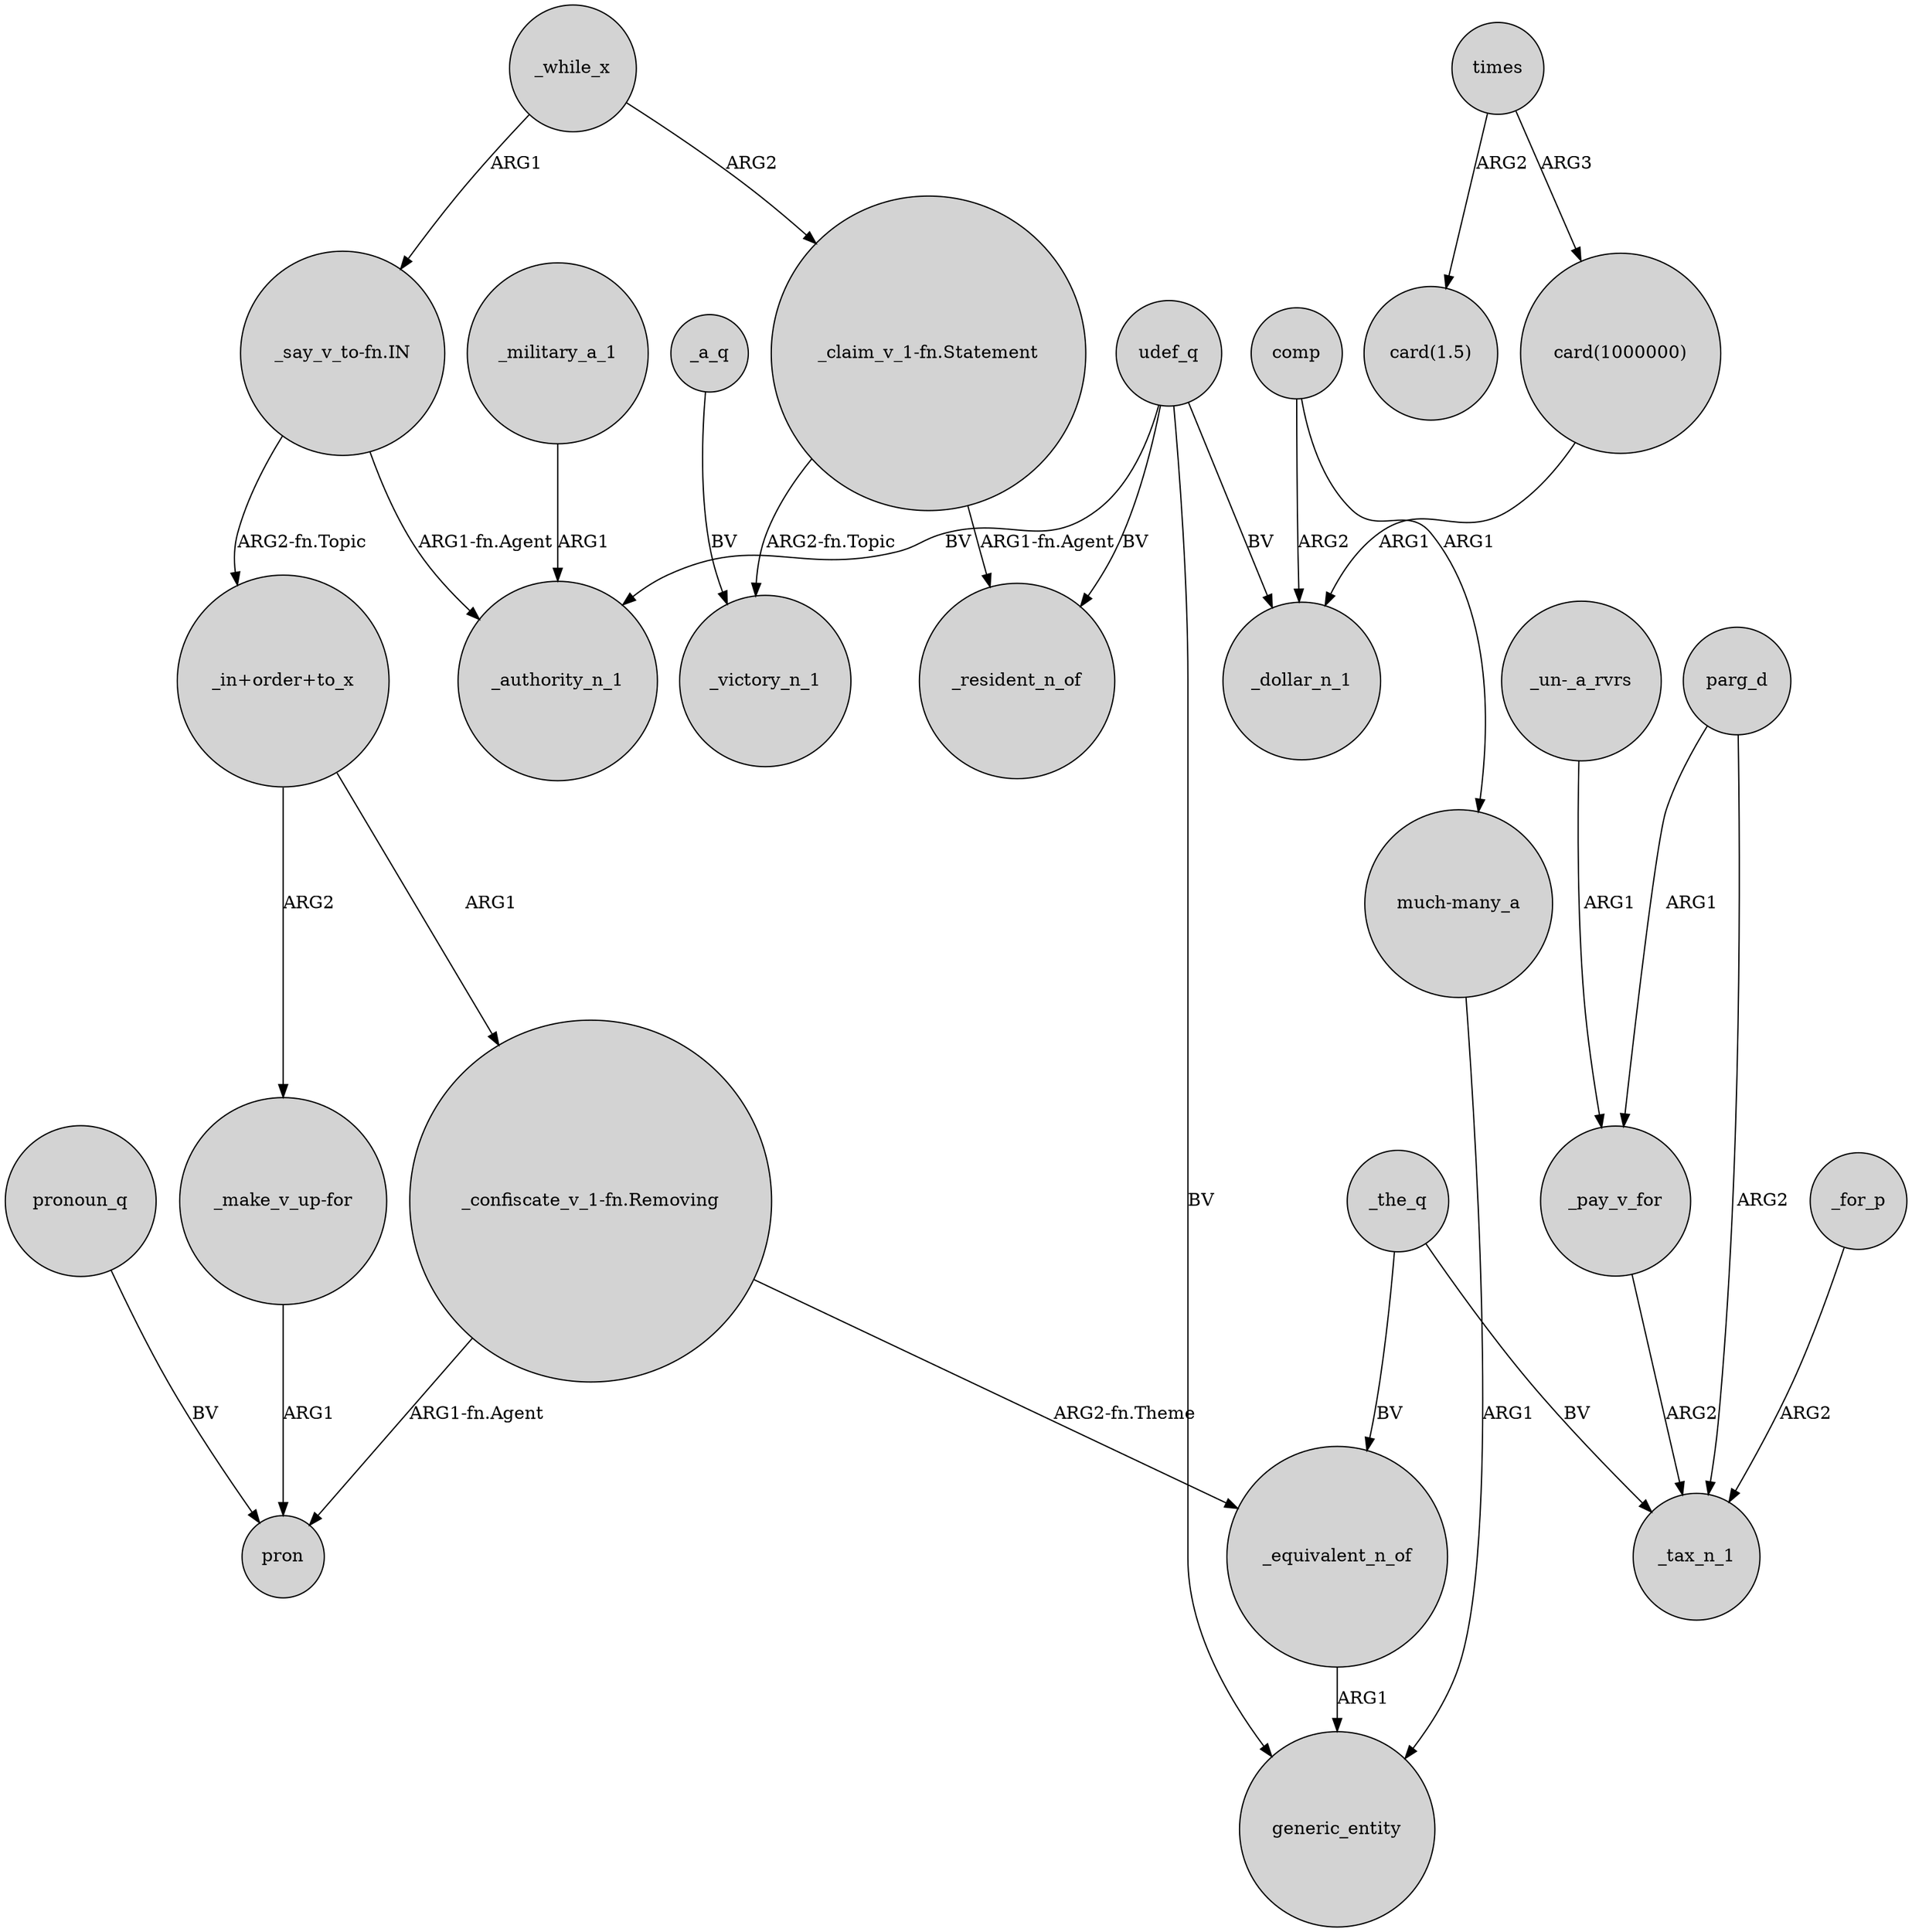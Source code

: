 digraph {
	node [shape=circle style=filled]
	_a_q -> _victory_n_1 [label=BV]
	"card(1000000)" -> _dollar_n_1 [label=ARG1]
	"_in+order+to_x" -> "_make_v_up-for" [label=ARG2]
	udef_q -> generic_entity [label=BV]
	"_in+order+to_x" -> "_confiscate_v_1-fn.Removing" [label=ARG1]
	times -> "card(1.5)" [label=ARG2]
	"much-many_a" -> generic_entity [label=ARG1]
	parg_d -> _tax_n_1 [label=ARG2]
	_the_q -> _tax_n_1 [label=BV]
	_pay_v_for -> _tax_n_1 [label=ARG2]
	"_un-_a_rvrs" -> _pay_v_for [label=ARG1]
	_for_p -> _tax_n_1 [label=ARG2]
	"_say_v_to-fn.IN" -> "_in+order+to_x" [label="ARG2-fn.Topic"]
	"_claim_v_1-fn.Statement" -> _resident_n_of [label="ARG1-fn.Agent"]
	pronoun_q -> pron [label=BV]
	udef_q -> _resident_n_of [label=BV]
	"_say_v_to-fn.IN" -> _authority_n_1 [label="ARG1-fn.Agent"]
	_equivalent_n_of -> generic_entity [label=ARG1]
	udef_q -> _authority_n_1 [label=BV]
	comp -> "much-many_a" [label=ARG1]
	times -> "card(1000000)" [label=ARG3]
	_while_x -> "_say_v_to-fn.IN" [label=ARG1]
	"_confiscate_v_1-fn.Removing" -> pron [label="ARG1-fn.Agent"]
	comp -> _dollar_n_1 [label=ARG2]
	"_confiscate_v_1-fn.Removing" -> _equivalent_n_of [label="ARG2-fn.Theme"]
	"_make_v_up-for" -> pron [label=ARG1]
	_while_x -> "_claim_v_1-fn.Statement" [label=ARG2]
	"_claim_v_1-fn.Statement" -> _victory_n_1 [label="ARG2-fn.Topic"]
	_the_q -> _equivalent_n_of [label=BV]
	parg_d -> _pay_v_for [label=ARG1]
	_military_a_1 -> _authority_n_1 [label=ARG1]
	udef_q -> _dollar_n_1 [label=BV]
}
